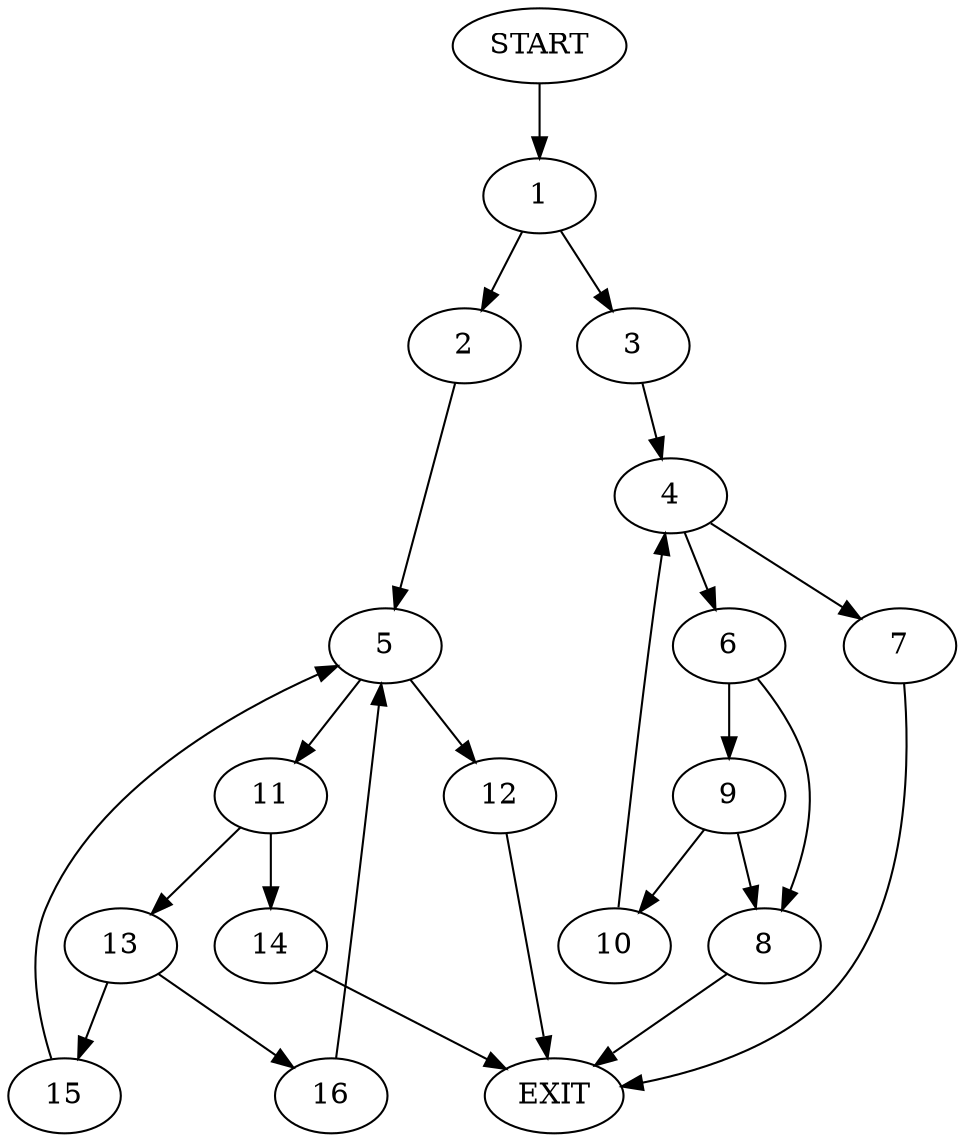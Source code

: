digraph {
0 [label="START"]
17 [label="EXIT"]
0 -> 1
1 -> 2
1 -> 3
3 -> 4
2 -> 5
4 -> 6
4 -> 7
6 -> 8
6 -> 9
7 -> 17
9 -> 8
9 -> 10
8 -> 17
10 -> 4
5 -> 11
5 -> 12
11 -> 13
11 -> 14
12 -> 17
13 -> 15
13 -> 16
14 -> 17
16 -> 5
15 -> 5
}
